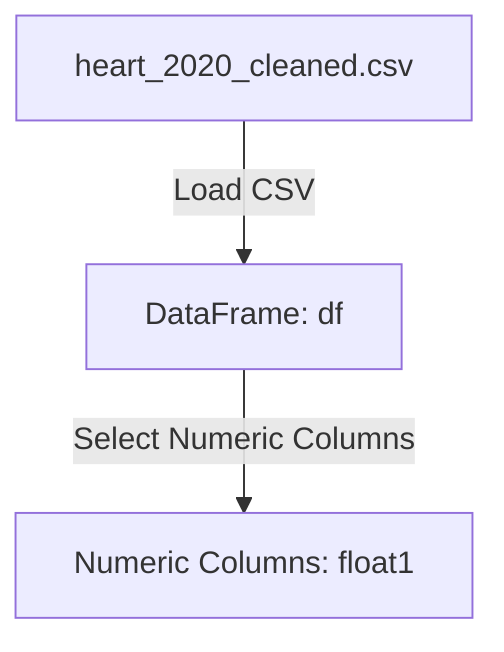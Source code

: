 flowchart TD
    A["heart_2020_cleaned.csv"] -->|"Load CSV"| B["DataFrame: df"]
    B -->|"Select Numeric Columns"| C["Numeric Columns: float1"]